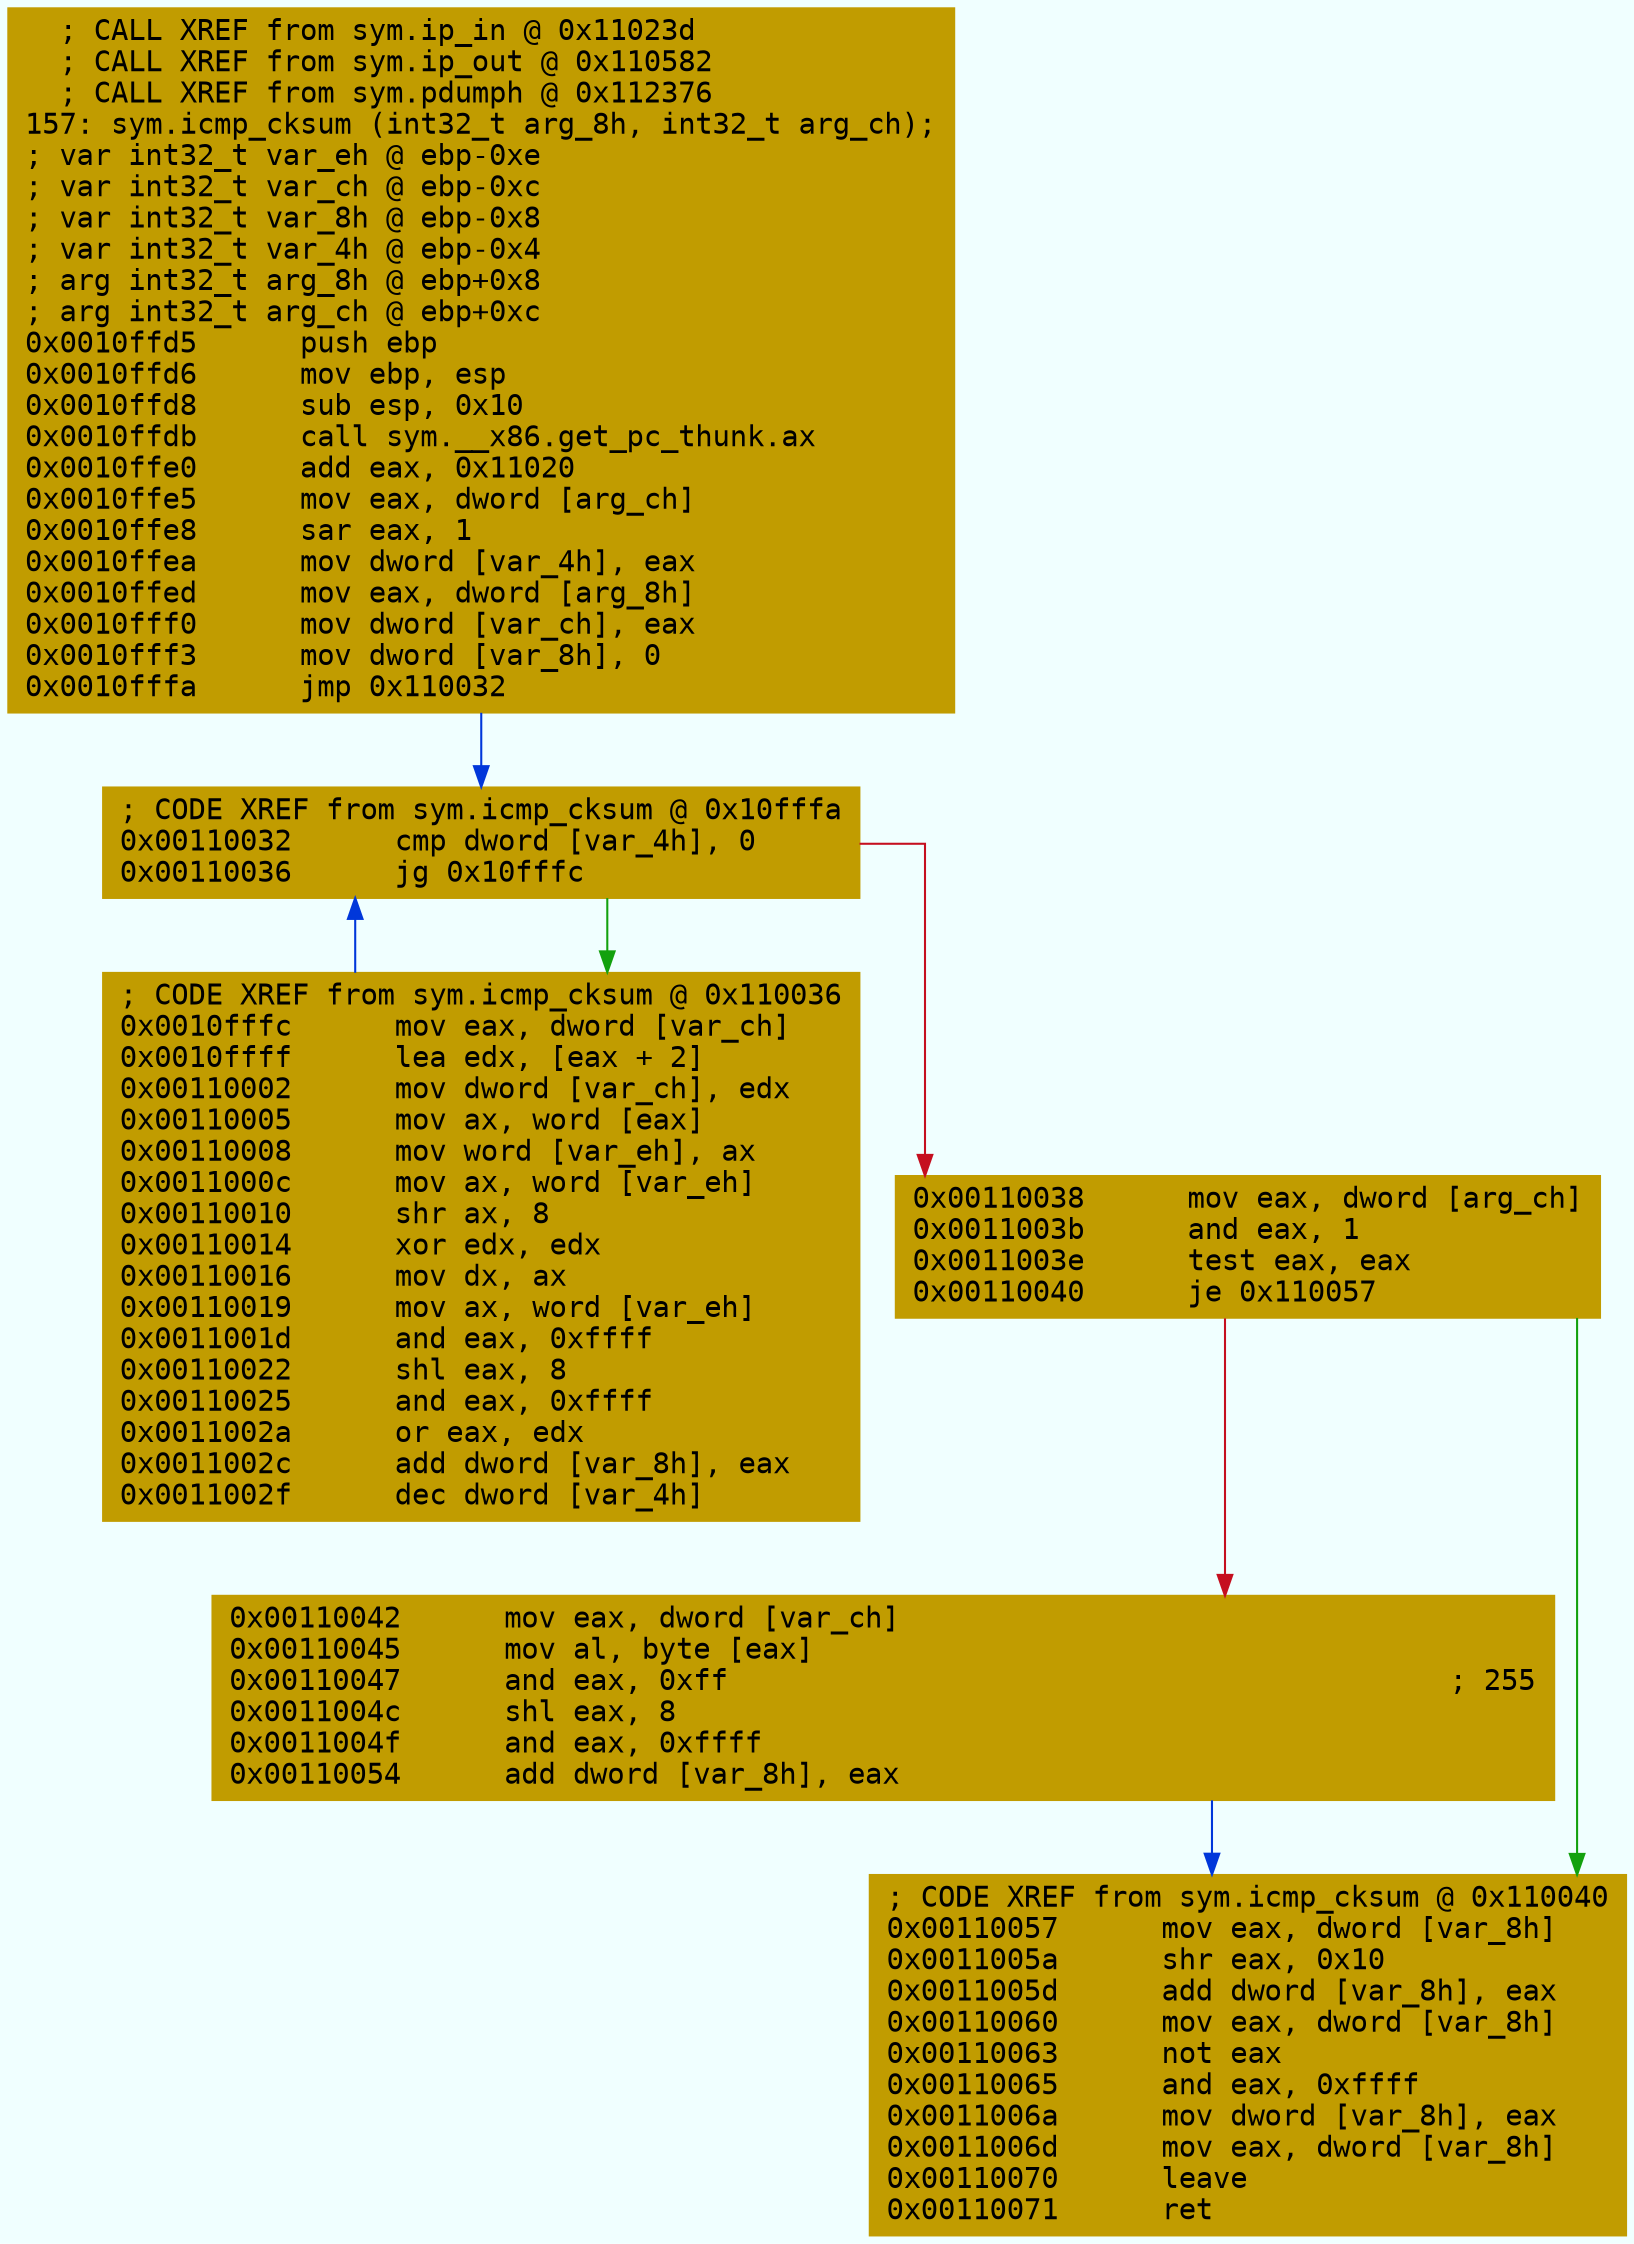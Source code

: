 digraph code {
	graph [bgcolor=azure fontsize=8 fontname="Courier" splines="ortho"];
	node [fillcolor=gray style=filled shape=box];
	edge [arrowhead="normal"];
	"0x0010ffd5" [URL="sym.icmp_cksum/0x0010ffd5", fillcolor="#c19c00",color="#c19c00", fontname="Courier",label="  ; CALL XREF from sym.ip_in @ 0x11023d\l  ; CALL XREF from sym.ip_out @ 0x110582\l  ; CALL XREF from sym.pdumph @ 0x112376\l157: sym.icmp_cksum (int32_t arg_8h, int32_t arg_ch);\l; var int32_t var_eh @ ebp-0xe\l; var int32_t var_ch @ ebp-0xc\l; var int32_t var_8h @ ebp-0x8\l; var int32_t var_4h @ ebp-0x4\l; arg int32_t arg_8h @ ebp+0x8\l; arg int32_t arg_ch @ ebp+0xc\l0x0010ffd5      push ebp\l0x0010ffd6      mov ebp, esp\l0x0010ffd8      sub esp, 0x10\l0x0010ffdb      call sym.__x86.get_pc_thunk.ax\l0x0010ffe0      add eax, 0x11020\l0x0010ffe5      mov eax, dword [arg_ch]\l0x0010ffe8      sar eax, 1\l0x0010ffea      mov dword [var_4h], eax\l0x0010ffed      mov eax, dword [arg_8h]\l0x0010fff0      mov dword [var_ch], eax\l0x0010fff3      mov dword [var_8h], 0\l0x0010fffa      jmp 0x110032\l"]
	"0x0010fffc" [URL="sym.icmp_cksum/0x0010fffc", fillcolor="#c19c00",color="#c19c00", fontname="Courier",label="; CODE XREF from sym.icmp_cksum @ 0x110036\l0x0010fffc      mov eax, dword [var_ch]\l0x0010ffff      lea edx, [eax + 2]\l0x00110002      mov dword [var_ch], edx\l0x00110005      mov ax, word [eax]\l0x00110008      mov word [var_eh], ax\l0x0011000c      mov ax, word [var_eh]\l0x00110010      shr ax, 8\l0x00110014      xor edx, edx\l0x00110016      mov dx, ax\l0x00110019      mov ax, word [var_eh]\l0x0011001d      and eax, 0xffff\l0x00110022      shl eax, 8\l0x00110025      and eax, 0xffff\l0x0011002a      or eax, edx\l0x0011002c      add dword [var_8h], eax\l0x0011002f      dec dword [var_4h]\l"]
	"0x00110032" [URL="sym.icmp_cksum/0x00110032", fillcolor="#c19c00",color="#c19c00", fontname="Courier",label="; CODE XREF from sym.icmp_cksum @ 0x10fffa\l0x00110032      cmp dword [var_4h], 0\l0x00110036      jg 0x10fffc\l"]
	"0x00110038" [URL="sym.icmp_cksum/0x00110038", fillcolor="#c19c00",color="#c19c00", fontname="Courier",label="0x00110038      mov eax, dword [arg_ch]\l0x0011003b      and eax, 1\l0x0011003e      test eax, eax\l0x00110040      je 0x110057\l"]
	"0x00110042" [URL="sym.icmp_cksum/0x00110042", fillcolor="#c19c00",color="#c19c00", fontname="Courier",label="0x00110042      mov eax, dword [var_ch]\l0x00110045      mov al, byte [eax]\l0x00110047      and eax, 0xff                                          ; 255\l0x0011004c      shl eax, 8\l0x0011004f      and eax, 0xffff\l0x00110054      add dword [var_8h], eax\l"]
	"0x00110057" [URL="sym.icmp_cksum/0x00110057", fillcolor="#c19c00",color="#c19c00", fontname="Courier",label="; CODE XREF from sym.icmp_cksum @ 0x110040\l0x00110057      mov eax, dword [var_8h]\l0x0011005a      shr eax, 0x10\l0x0011005d      add dword [var_8h], eax\l0x00110060      mov eax, dword [var_8h]\l0x00110063      not eax\l0x00110065      and eax, 0xffff\l0x0011006a      mov dword [var_8h], eax\l0x0011006d      mov eax, dword [var_8h]\l0x00110070      leave\l0x00110071      ret\l"]
        "0x0010ffd5" -> "0x00110032" [color="#0037da"];
        "0x0010fffc" -> "0x00110032" [color="#0037da"];
        "0x00110032" -> "0x0010fffc" [color="#13a10e"];
        "0x00110032" -> "0x00110038" [color="#c50f1f"];
        "0x00110038" -> "0x00110057" [color="#13a10e"];
        "0x00110038" -> "0x00110042" [color="#c50f1f"];
        "0x00110042" -> "0x00110057" [color="#0037da"];
}
